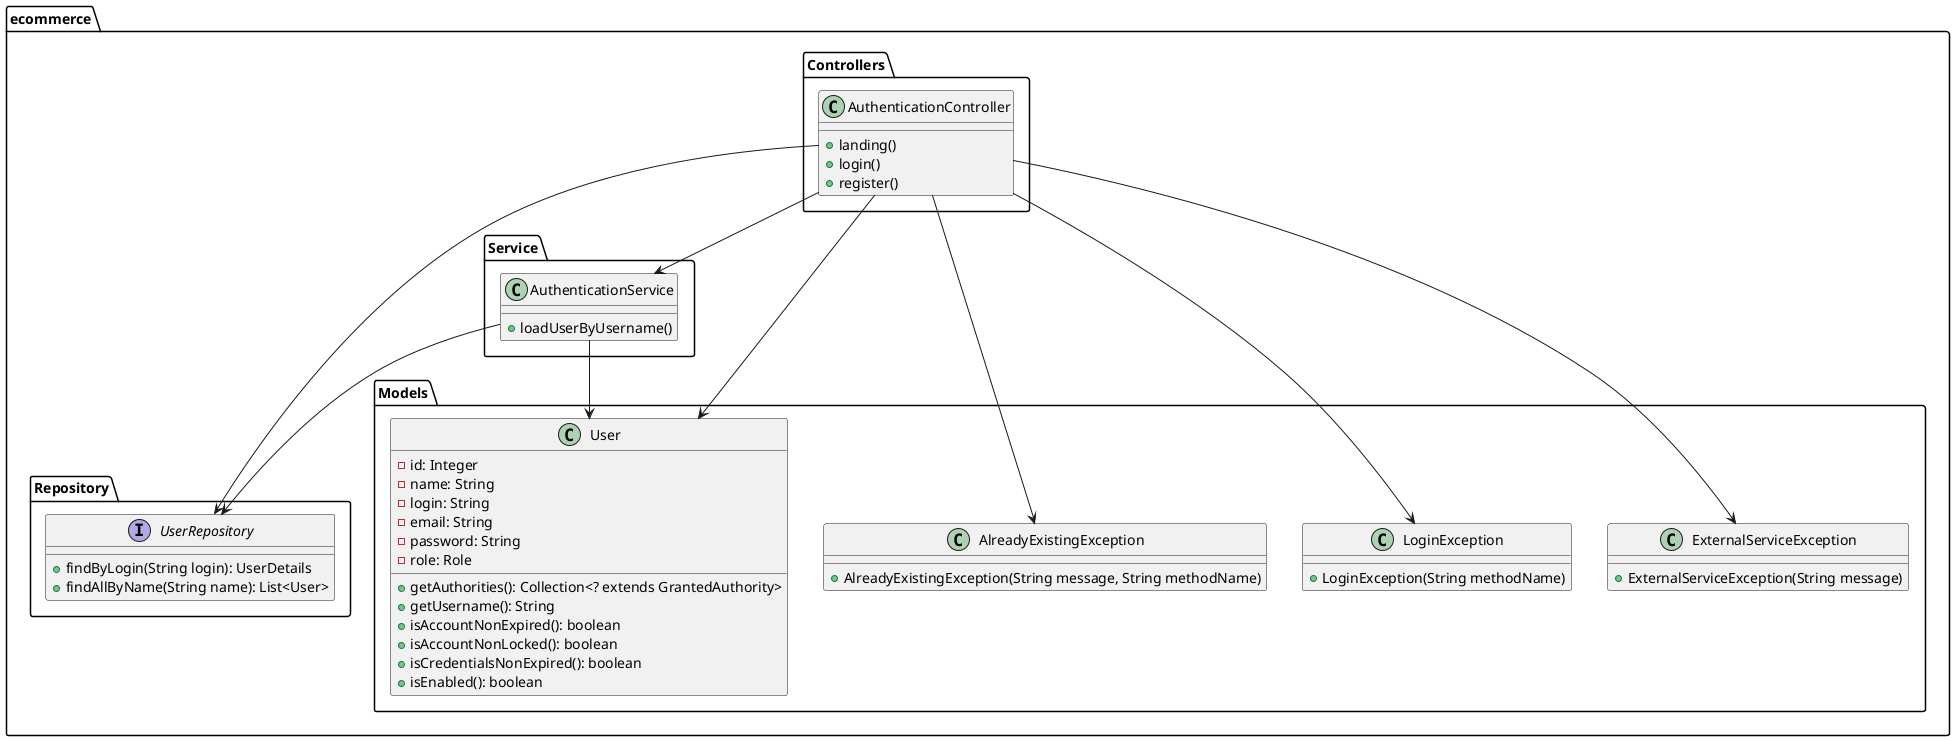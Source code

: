 @startuml

package "ecommerce.Controllers" {
    class AuthenticationController {
        + landing()
        + login()
        + register()
    }
}

package "ecommerce.Service" {
    class AuthenticationService {
        + loadUserByUsername()
    }
}

package "ecommerce.Repository" {
    interface UserRepository {
        + findByLogin(String login): UserDetails
        + findAllByName(String name): List<User>
    }
}

package "ecommerce.Models" {
    class User {
        - id: Integer
        - name: String
        - login: String
        - email: String
        - password: String
        - role: Role
        + getAuthorities(): Collection<? extends GrantedAuthority>
        + getUsername(): String
        + isAccountNonExpired(): boolean
        + isAccountNonLocked(): boolean
        + isCredentialsNonExpired(): boolean
        + isEnabled(): boolean
    }

    class AlreadyExistingException {
        + AlreadyExistingException(String message, String methodName)
    }

    class LoginException {
        + LoginException(String methodName)
    }

    class ExternalServiceException {
        + ExternalServiceException(String message)
    }
}

AuthenticationController --> AuthenticationService
AuthenticationController --> UserRepository
AuthenticationController --> User
AuthenticationController --> AlreadyExistingException
AuthenticationController --> LoginException
AuthenticationController --> ExternalServiceException

AuthenticationService --> UserRepository
AuthenticationService --> User

@enduml
